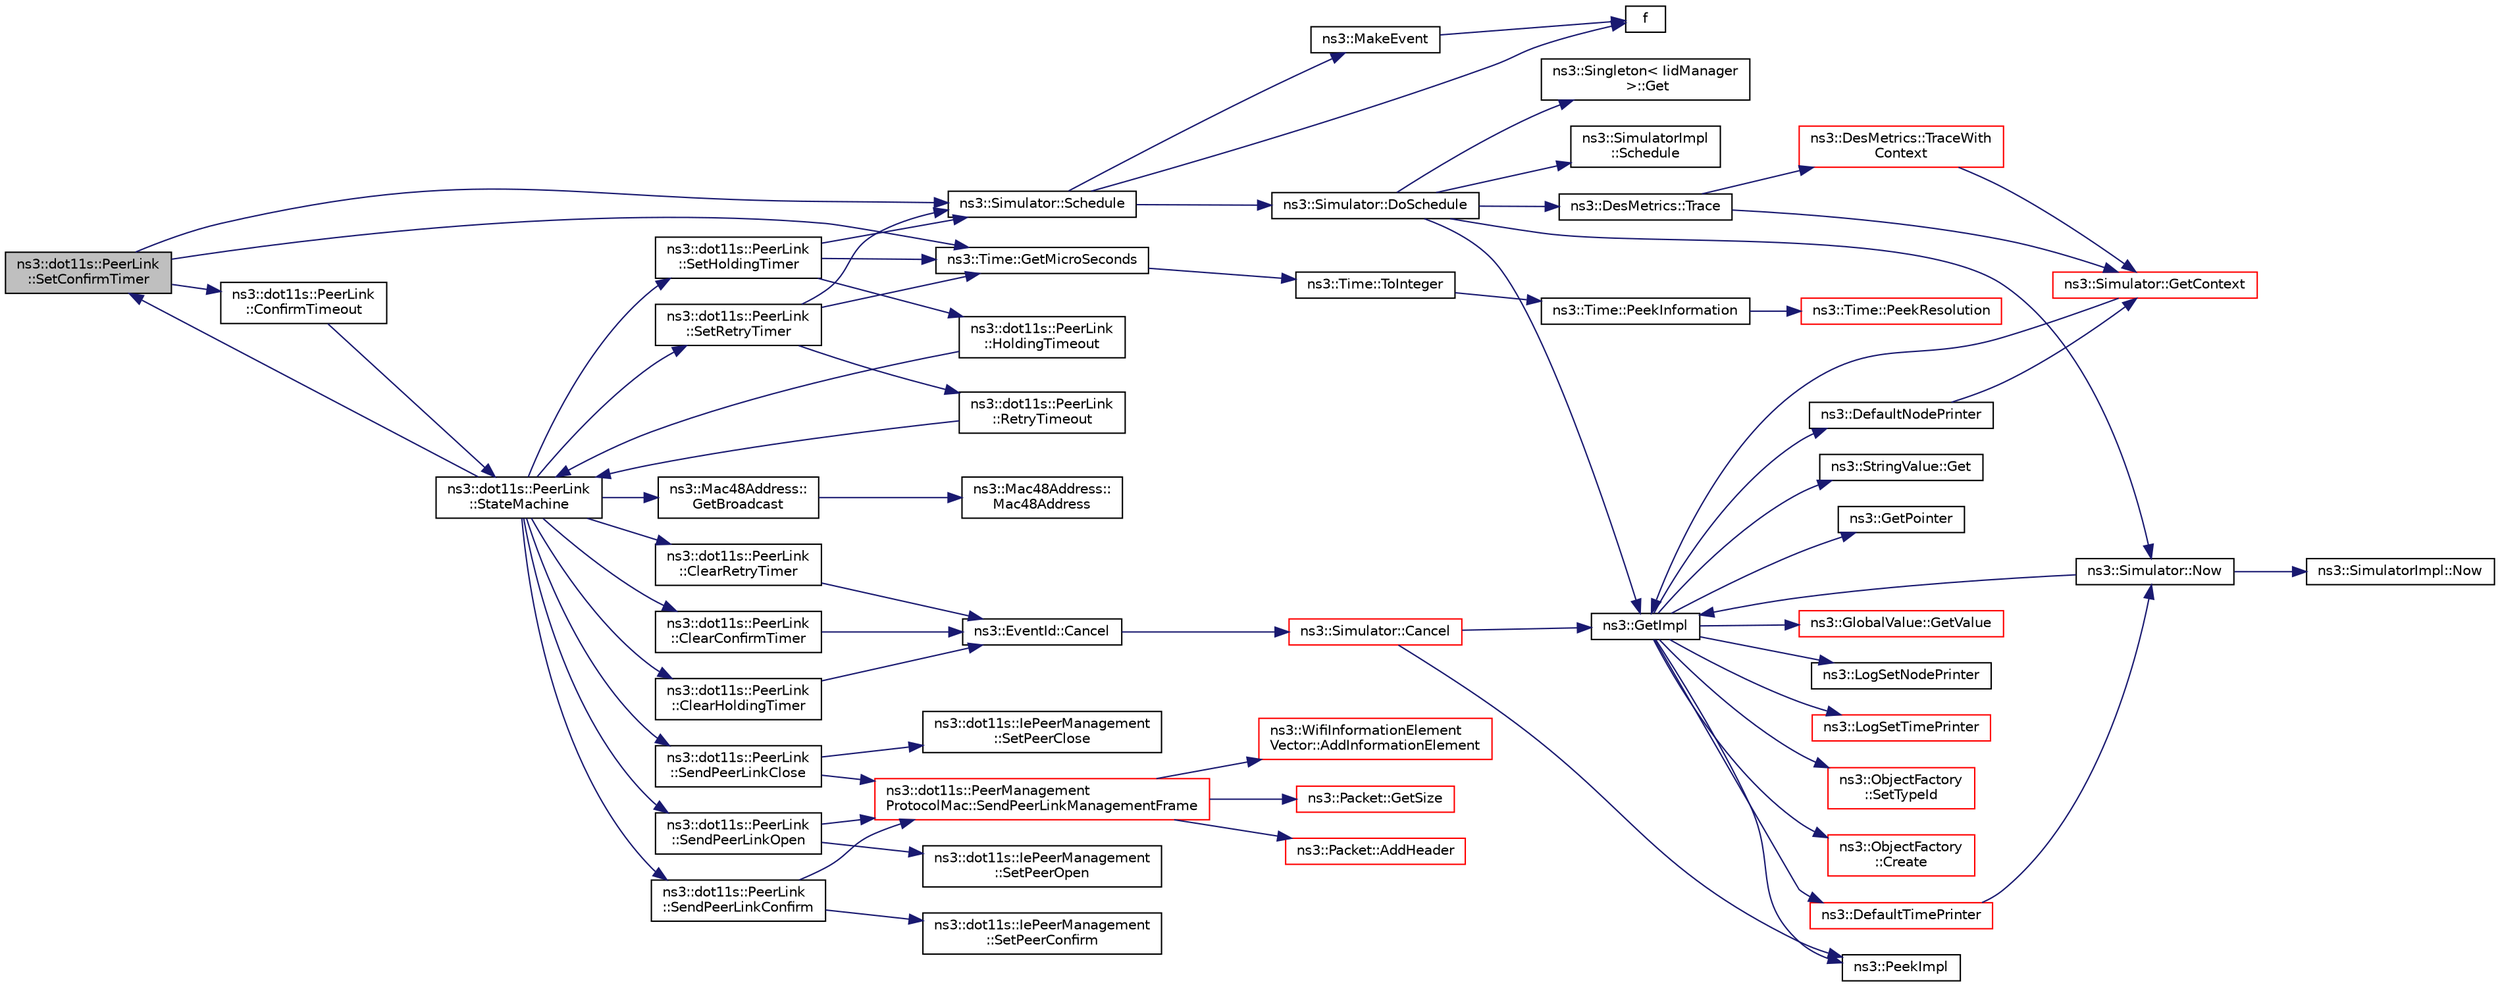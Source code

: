 digraph "ns3::dot11s::PeerLink::SetConfirmTimer"
{
 // LATEX_PDF_SIZE
  edge [fontname="Helvetica",fontsize="10",labelfontname="Helvetica",labelfontsize="10"];
  node [fontname="Helvetica",fontsize="10",shape=record];
  rankdir="LR";
  Node1 [label="ns3::dot11s::PeerLink\l::SetConfirmTimer",height=0.2,width=0.4,color="black", fillcolor="grey75", style="filled", fontcolor="black",tooltip=" "];
  Node1 -> Node2 [color="midnightblue",fontsize="10",style="solid",fontname="Helvetica"];
  Node2 [label="ns3::dot11s::PeerLink\l::ConfirmTimeout",height=0.2,width=0.4,color="black", fillcolor="white", style="filled",URL="$classns3_1_1dot11s_1_1_peer_link.html#a61d3100763f4a9b377571248199b0ff5",tooltip="The number of interface I am associated with."];
  Node2 -> Node3 [color="midnightblue",fontsize="10",style="solid",fontname="Helvetica"];
  Node3 [label="ns3::dot11s::PeerLink\l::StateMachine",height=0.2,width=0.4,color="black", fillcolor="white", style="filled",URL="$classns3_1_1dot11s_1_1_peer_link.html#a4cc26e7fdbef0daafd1f6cc7d89fdd01",tooltip="State transition."];
  Node3 -> Node4 [color="midnightblue",fontsize="10",style="solid",fontname="Helvetica"];
  Node4 [label="ns3::dot11s::PeerLink\l::ClearConfirmTimer",height=0.2,width=0.4,color="black", fillcolor="white", style="filled",URL="$classns3_1_1dot11s_1_1_peer_link.html#a893c2266bae5bd222a406f5ca183f7d2",tooltip=" "];
  Node4 -> Node5 [color="midnightblue",fontsize="10",style="solid",fontname="Helvetica"];
  Node5 [label="ns3::EventId::Cancel",height=0.2,width=0.4,color="black", fillcolor="white", style="filled",URL="$classns3_1_1_event_id.html#a993ae94e48e014e1afd47edb16db7a11",tooltip="This method is syntactic sugar for the ns3::Simulator::Cancel method."];
  Node5 -> Node6 [color="midnightblue",fontsize="10",style="solid",fontname="Helvetica"];
  Node6 [label="ns3::Simulator::Cancel",height=0.2,width=0.4,color="red", fillcolor="white", style="filled",URL="$classns3_1_1_simulator.html#a1b903a62d6117ef28f7ba3c6500689bf",tooltip="Set the cancel bit on this event: the event's associated function will not be invoked when it expires..."];
  Node6 -> Node8 [color="midnightblue",fontsize="10",style="solid",fontname="Helvetica"];
  Node8 [label="ns3::GetImpl",height=0.2,width=0.4,color="black", fillcolor="white", style="filled",URL="$group__simulator.html#ga42eb4eddad41528d4d99794a3dae3fd0",tooltip="Get the SimulatorImpl singleton."];
  Node8 -> Node9 [color="midnightblue",fontsize="10",style="solid",fontname="Helvetica"];
  Node9 [label="ns3::ObjectFactory\l::Create",height=0.2,width=0.4,color="red", fillcolor="white", style="filled",URL="$classns3_1_1_object_factory.html#a52eda277f4aaab54266134ba48102ad7",tooltip="Create an Object instance of the configured TypeId."];
  Node8 -> Node39 [color="midnightblue",fontsize="10",style="solid",fontname="Helvetica"];
  Node39 [label="ns3::DefaultNodePrinter",height=0.2,width=0.4,color="black", fillcolor="white", style="filled",URL="$group__logging.html#gac4c06cbbed12229d85991ced145f6be2",tooltip="Default node id printer implementation."];
  Node39 -> Node40 [color="midnightblue",fontsize="10",style="solid",fontname="Helvetica"];
  Node40 [label="ns3::Simulator::GetContext",height=0.2,width=0.4,color="red", fillcolor="white", style="filled",URL="$classns3_1_1_simulator.html#a8514b74ee2c42916b351b33c4a963bb0",tooltip="Get the current simulation context."];
  Node40 -> Node8 [color="midnightblue",fontsize="10",style="solid",fontname="Helvetica"];
  Node8 -> Node42 [color="midnightblue",fontsize="10",style="solid",fontname="Helvetica"];
  Node42 [label="ns3::DefaultTimePrinter",height=0.2,width=0.4,color="red", fillcolor="white", style="filled",URL="$namespacens3.html#ae01c3c7786b644dfb8a0bb8f1201b269",tooltip="Default Time printer."];
  Node42 -> Node45 [color="midnightblue",fontsize="10",style="solid",fontname="Helvetica"];
  Node45 [label="ns3::Simulator::Now",height=0.2,width=0.4,color="black", fillcolor="white", style="filled",URL="$classns3_1_1_simulator.html#ac3178fa975b419f7875e7105be122800",tooltip="Return the current simulation virtual time."];
  Node45 -> Node8 [color="midnightblue",fontsize="10",style="solid",fontname="Helvetica"];
  Node45 -> Node46 [color="midnightblue",fontsize="10",style="solid",fontname="Helvetica"];
  Node46 [label="ns3::SimulatorImpl::Now",height=0.2,width=0.4,color="black", fillcolor="white", style="filled",URL="$classns3_1_1_simulator_impl.html#aa516c50060846adc6fd316e83ef0797c",tooltip="Return the current simulation virtual time."];
  Node8 -> Node47 [color="midnightblue",fontsize="10",style="solid",fontname="Helvetica"];
  Node47 [label="ns3::StringValue::Get",height=0.2,width=0.4,color="black", fillcolor="white", style="filled",URL="$classns3_1_1_string_value.html#a6f208c2778fe1c7882e5cb429b8326ae",tooltip=" "];
  Node8 -> Node48 [color="midnightblue",fontsize="10",style="solid",fontname="Helvetica"];
  Node48 [label="ns3::GetPointer",height=0.2,width=0.4,color="black", fillcolor="white", style="filled",URL="$namespacens3.html#ab4e173cdfd43d17c1a40d5348510a670",tooltip=" "];
  Node8 -> Node49 [color="midnightblue",fontsize="10",style="solid",fontname="Helvetica"];
  Node49 [label="ns3::GlobalValue::GetValue",height=0.2,width=0.4,color="red", fillcolor="white", style="filled",URL="$classns3_1_1_global_value.html#a48a99242193fb69609a17332733e8600",tooltip="Get the value."];
  Node8 -> Node51 [color="midnightblue",fontsize="10",style="solid",fontname="Helvetica"];
  Node51 [label="ns3::LogSetNodePrinter",height=0.2,width=0.4,color="black", fillcolor="white", style="filled",URL="$namespacens3.html#aebac73305345f2e2803fdeb102a7705e",tooltip="Set the LogNodePrinter function to be used to prepend log messages with the node id."];
  Node8 -> Node52 [color="midnightblue",fontsize="10",style="solid",fontname="Helvetica"];
  Node52 [label="ns3::LogSetTimePrinter",height=0.2,width=0.4,color="red", fillcolor="white", style="filled",URL="$namespacens3.html#a46cd76678f7da29799d1b41994e12ec1",tooltip="Set the TimePrinter function to be used to prepend log messages with the simulation time."];
  Node8 -> Node57 [color="midnightblue",fontsize="10",style="solid",fontname="Helvetica"];
  Node57 [label="ns3::PeekImpl",height=0.2,width=0.4,color="black", fillcolor="white", style="filled",URL="$group__simulator.html#ga233c5c38de117e4e4a5a9cd168694792",tooltip="Get the static SimulatorImpl instance."];
  Node8 -> Node58 [color="midnightblue",fontsize="10",style="solid",fontname="Helvetica"];
  Node58 [label="ns3::ObjectFactory\l::SetTypeId",height=0.2,width=0.4,color="red", fillcolor="white", style="filled",URL="$classns3_1_1_object_factory.html#a77dcd099064038a1eb7a6b8251229ec3",tooltip="Set the TypeId of the Objects to be created by this factory."];
  Node6 -> Node57 [color="midnightblue",fontsize="10",style="solid",fontname="Helvetica"];
  Node3 -> Node59 [color="midnightblue",fontsize="10",style="solid",fontname="Helvetica"];
  Node59 [label="ns3::dot11s::PeerLink\l::ClearHoldingTimer",height=0.2,width=0.4,color="black", fillcolor="white", style="filled",URL="$classns3_1_1dot11s_1_1_peer_link.html#a8e61129229d61eb074964a6a24d5ed75",tooltip=" "];
  Node59 -> Node5 [color="midnightblue",fontsize="10",style="solid",fontname="Helvetica"];
  Node3 -> Node60 [color="midnightblue",fontsize="10",style="solid",fontname="Helvetica"];
  Node60 [label="ns3::dot11s::PeerLink\l::ClearRetryTimer",height=0.2,width=0.4,color="black", fillcolor="white", style="filled",URL="$classns3_1_1dot11s_1_1_peer_link.html#ae3f2f1d9e38f1aae12dcda017c4afc42",tooltip=" "];
  Node60 -> Node5 [color="midnightblue",fontsize="10",style="solid",fontname="Helvetica"];
  Node3 -> Node61 [color="midnightblue",fontsize="10",style="solid",fontname="Helvetica"];
  Node61 [label="ns3::Mac48Address::\lGetBroadcast",height=0.2,width=0.4,color="black", fillcolor="white", style="filled",URL="$classns3_1_1_mac48_address.html#a55156e302c6bf950c0b558365adbde84",tooltip=" "];
  Node61 -> Node62 [color="midnightblue",fontsize="10",style="solid",fontname="Helvetica"];
  Node62 [label="ns3::Mac48Address::\lMac48Address",height=0.2,width=0.4,color="black", fillcolor="white", style="filled",URL="$classns3_1_1_mac48_address.html#a17882c09fc6317d5bcf4efdb62a37d07",tooltip=" "];
  Node3 -> Node63 [color="midnightblue",fontsize="10",style="solid",fontname="Helvetica"];
  Node63 [label="ns3::dot11s::PeerLink\l::SendPeerLinkClose",height=0.2,width=0.4,color="black", fillcolor="white", style="filled",URL="$classns3_1_1dot11s_1_1_peer_link.html#a82b30e6a274ef9d033aafc69101620a2",tooltip=" "];
  Node63 -> Node64 [color="midnightblue",fontsize="10",style="solid",fontname="Helvetica"];
  Node64 [label="ns3::dot11s::PeerManagement\lProtocolMac::SendPeerLinkManagementFrame",height=0.2,width=0.4,color="red", fillcolor="white", style="filled",URL="$classns3_1_1dot11s_1_1_peer_management_protocol_mac.html#ac115ede0884b0aab008867d5f4354e38",tooltip="Send peer link management frame function."];
  Node64 -> Node65 [color="midnightblue",fontsize="10",style="solid",fontname="Helvetica"];
  Node65 [label="ns3::Packet::AddHeader",height=0.2,width=0.4,color="red", fillcolor="white", style="filled",URL="$classns3_1_1_packet.html#a465108c595a0bc592095cbcab1832ed8",tooltip="Add header to this packet."];
  Node64 -> Node104 [color="midnightblue",fontsize="10",style="solid",fontname="Helvetica"];
  Node104 [label="ns3::WifiInformationElement\lVector::AddInformationElement",height=0.2,width=0.4,color="red", fillcolor="white", style="filled",URL="$classns3_1_1_wifi_information_element_vector.html#aa28c3ec3babb8fd9622c424b5e0beb3f",tooltip="add an IE, if maxSize has exceeded, returns false"];
  Node64 -> Node107 [color="midnightblue",fontsize="10",style="solid",fontname="Helvetica"];
  Node107 [label="ns3::Packet::GetSize",height=0.2,width=0.4,color="red", fillcolor="white", style="filled",URL="$classns3_1_1_packet.html#afff7cb1ff518ee6dc0d424e10a5ad6ec",tooltip="Returns the the size in bytes of the packet (including the zero-filled initial payload)."];
  Node63 -> Node123 [color="midnightblue",fontsize="10",style="solid",fontname="Helvetica"];
  Node123 [label="ns3::dot11s::IePeerManagement\l::SetPeerClose",height=0.2,width=0.4,color="black", fillcolor="white", style="filled",URL="$classns3_1_1dot11s_1_1_ie_peer_management.html#a9f112351e19200bcac0b8ca56c98ec0b",tooltip="Set peer close function."];
  Node3 -> Node124 [color="midnightblue",fontsize="10",style="solid",fontname="Helvetica"];
  Node124 [label="ns3::dot11s::PeerLink\l::SendPeerLinkConfirm",height=0.2,width=0.4,color="black", fillcolor="white", style="filled",URL="$classns3_1_1dot11s_1_1_peer_link.html#ac215e2692e08500e26c6edee4b313a59",tooltip=" "];
  Node124 -> Node64 [color="midnightblue",fontsize="10",style="solid",fontname="Helvetica"];
  Node124 -> Node125 [color="midnightblue",fontsize="10",style="solid",fontname="Helvetica"];
  Node125 [label="ns3::dot11s::IePeerManagement\l::SetPeerConfirm",height=0.2,width=0.4,color="black", fillcolor="white", style="filled",URL="$classns3_1_1dot11s_1_1_ie_peer_management.html#a74a7ff00dbc4a2bbe0bf28b746ffb53e",tooltip="Set peer confirm function."];
  Node3 -> Node126 [color="midnightblue",fontsize="10",style="solid",fontname="Helvetica"];
  Node126 [label="ns3::dot11s::PeerLink\l::SendPeerLinkOpen",height=0.2,width=0.4,color="black", fillcolor="white", style="filled",URL="$classns3_1_1dot11s_1_1_peer_link.html#a1ee0f0d4aa18659ed70b25c680add650",tooltip=" "];
  Node126 -> Node64 [color="midnightblue",fontsize="10",style="solid",fontname="Helvetica"];
  Node126 -> Node127 [color="midnightblue",fontsize="10",style="solid",fontname="Helvetica"];
  Node127 [label="ns3::dot11s::IePeerManagement\l::SetPeerOpen",height=0.2,width=0.4,color="black", fillcolor="white", style="filled",URL="$classns3_1_1dot11s_1_1_ie_peer_management.html#a8a148e933b7ea49cdad661f0d18357df",tooltip="Set peer open function."];
  Node3 -> Node1 [color="midnightblue",fontsize="10",style="solid",fontname="Helvetica"];
  Node3 -> Node128 [color="midnightblue",fontsize="10",style="solid",fontname="Helvetica"];
  Node128 [label="ns3::dot11s::PeerLink\l::SetHoldingTimer",height=0.2,width=0.4,color="black", fillcolor="white", style="filled",URL="$classns3_1_1dot11s_1_1_peer_link.html#a270a9aa7945fa680b2c03e5b5d20f3c0",tooltip=" "];
  Node128 -> Node129 [color="midnightblue",fontsize="10",style="solid",fontname="Helvetica"];
  Node129 [label="ns3::Time::GetMicroSeconds",height=0.2,width=0.4,color="black", fillcolor="white", style="filled",URL="$classns3_1_1_time.html#a0b012c8e774fc7b96cad91a05c8e0122",tooltip="Get an approximation of the time stored in this instance in the indicated unit."];
  Node129 -> Node130 [color="midnightblue",fontsize="10",style="solid",fontname="Helvetica"];
  Node130 [label="ns3::Time::ToInteger",height=0.2,width=0.4,color="black", fillcolor="white", style="filled",URL="$classns3_1_1_time.html#a4bd2d3c8a919e4b57e60692b53db4a61",tooltip="Get the Time value expressed in a particular unit."];
  Node130 -> Node131 [color="midnightblue",fontsize="10",style="solid",fontname="Helvetica"];
  Node131 [label="ns3::Time::PeekInformation",height=0.2,width=0.4,color="black", fillcolor="white", style="filled",URL="$classns3_1_1_time.html#a0b023c55c20582aa7c1781aacf128034",tooltip="Get the Information record for timeUnit for the current Resolution."];
  Node131 -> Node132 [color="midnightblue",fontsize="10",style="solid",fontname="Helvetica"];
  Node132 [label="ns3::Time::PeekResolution",height=0.2,width=0.4,color="red", fillcolor="white", style="filled",URL="$classns3_1_1_time.html#a963e53522278fcbdf1ab9f7adbd0f5d6",tooltip="Get the current Resolution."];
  Node128 -> Node139 [color="midnightblue",fontsize="10",style="solid",fontname="Helvetica"];
  Node139 [label="ns3::dot11s::PeerLink\l::HoldingTimeout",height=0.2,width=0.4,color="black", fillcolor="white", style="filled",URL="$classns3_1_1dot11s_1_1_peer_link.html#aca3f4d3e0cd9305f88f968aa8c5dcadd",tooltip="The number of interface I am associated with."];
  Node139 -> Node3 [color="midnightblue",fontsize="10",style="solid",fontname="Helvetica"];
  Node128 -> Node140 [color="midnightblue",fontsize="10",style="solid",fontname="Helvetica"];
  Node140 [label="ns3::Simulator::Schedule",height=0.2,width=0.4,color="black", fillcolor="white", style="filled",URL="$classns3_1_1_simulator.html#a3da7d28335c8ac0e3e86781f766df241",tooltip="Schedule an event to expire after delay."];
  Node140 -> Node141 [color="midnightblue",fontsize="10",style="solid",fontname="Helvetica"];
  Node141 [label="ns3::Simulator::DoSchedule",height=0.2,width=0.4,color="black", fillcolor="white", style="filled",URL="$classns3_1_1_simulator.html#a47af23973938819bdc89cb2807e09ed5",tooltip="Implementation of the various Schedule methods."];
  Node141 -> Node15 [color="midnightblue",fontsize="10",style="solid",fontname="Helvetica"];
  Node15 [label="ns3::Singleton\< IidManager\l \>::Get",height=0.2,width=0.4,color="black", fillcolor="white", style="filled",URL="$classns3_1_1_singleton.html#a80a2cd3c25a27ea72add7a9f7a141ffa",tooltip="Get a pointer to the singleton instance."];
  Node141 -> Node8 [color="midnightblue",fontsize="10",style="solid",fontname="Helvetica"];
  Node141 -> Node45 [color="midnightblue",fontsize="10",style="solid",fontname="Helvetica"];
  Node141 -> Node142 [color="midnightblue",fontsize="10",style="solid",fontname="Helvetica"];
  Node142 [label="ns3::SimulatorImpl\l::Schedule",height=0.2,width=0.4,color="black", fillcolor="white", style="filled",URL="$classns3_1_1_simulator_impl.html#a24eac97ca7dc0e64162e3596064cfb5c",tooltip="Schedule a future event execution (in the same context)."];
  Node141 -> Node143 [color="midnightblue",fontsize="10",style="solid",fontname="Helvetica"];
  Node143 [label="ns3::DesMetrics::Trace",height=0.2,width=0.4,color="black", fillcolor="white", style="filled",URL="$classns3_1_1_des_metrics.html#ab7c6c097412d0398affbc9f8d2643160",tooltip="Trace an event to self at the time it is scheduled."];
  Node143 -> Node40 [color="midnightblue",fontsize="10",style="solid",fontname="Helvetica"];
  Node143 -> Node144 [color="midnightblue",fontsize="10",style="solid",fontname="Helvetica"];
  Node144 [label="ns3::DesMetrics::TraceWith\lContext",height=0.2,width=0.4,color="red", fillcolor="white", style="filled",URL="$classns3_1_1_des_metrics.html#abc404d9eee92f4e8fd67f5d200490ed6",tooltip="Trace an event (with context) at the time it is scheduled."];
  Node144 -> Node40 [color="midnightblue",fontsize="10",style="solid",fontname="Helvetica"];
  Node140 -> Node150 [color="midnightblue",fontsize="10",style="solid",fontname="Helvetica"];
  Node150 [label="f",height=0.2,width=0.4,color="black", fillcolor="white", style="filled",URL="$80211b_8c.html#ae7ffc1a8f84fa47a0812b2f2b9627132",tooltip=" "];
  Node140 -> Node151 [color="midnightblue",fontsize="10",style="solid",fontname="Helvetica"];
  Node151 [label="ns3::MakeEvent",height=0.2,width=0.4,color="black", fillcolor="white", style="filled",URL="$group__makeeventfnptr.html#ga289a28a2497c18a9bd299e5e2014094b",tooltip="Make an EventImpl from a function pointer taking varying numbers of arguments."];
  Node151 -> Node150 [color="midnightblue",fontsize="10",style="solid",fontname="Helvetica"];
  Node3 -> Node152 [color="midnightblue",fontsize="10",style="solid",fontname="Helvetica"];
  Node152 [label="ns3::dot11s::PeerLink\l::SetRetryTimer",height=0.2,width=0.4,color="black", fillcolor="white", style="filled",URL="$classns3_1_1dot11s_1_1_peer_link.html#a427403516dd5b94b100d6e924d230146",tooltip=" "];
  Node152 -> Node129 [color="midnightblue",fontsize="10",style="solid",fontname="Helvetica"];
  Node152 -> Node153 [color="midnightblue",fontsize="10",style="solid",fontname="Helvetica"];
  Node153 [label="ns3::dot11s::PeerLink\l::RetryTimeout",height=0.2,width=0.4,color="black", fillcolor="white", style="filled",URL="$classns3_1_1dot11s_1_1_peer_link.html#a36d427d1e395c27c7b7b577d6dad4c63",tooltip="The number of interface I am associated with."];
  Node153 -> Node3 [color="midnightblue",fontsize="10",style="solid",fontname="Helvetica"];
  Node152 -> Node140 [color="midnightblue",fontsize="10",style="solid",fontname="Helvetica"];
  Node1 -> Node129 [color="midnightblue",fontsize="10",style="solid",fontname="Helvetica"];
  Node1 -> Node140 [color="midnightblue",fontsize="10",style="solid",fontname="Helvetica"];
}
